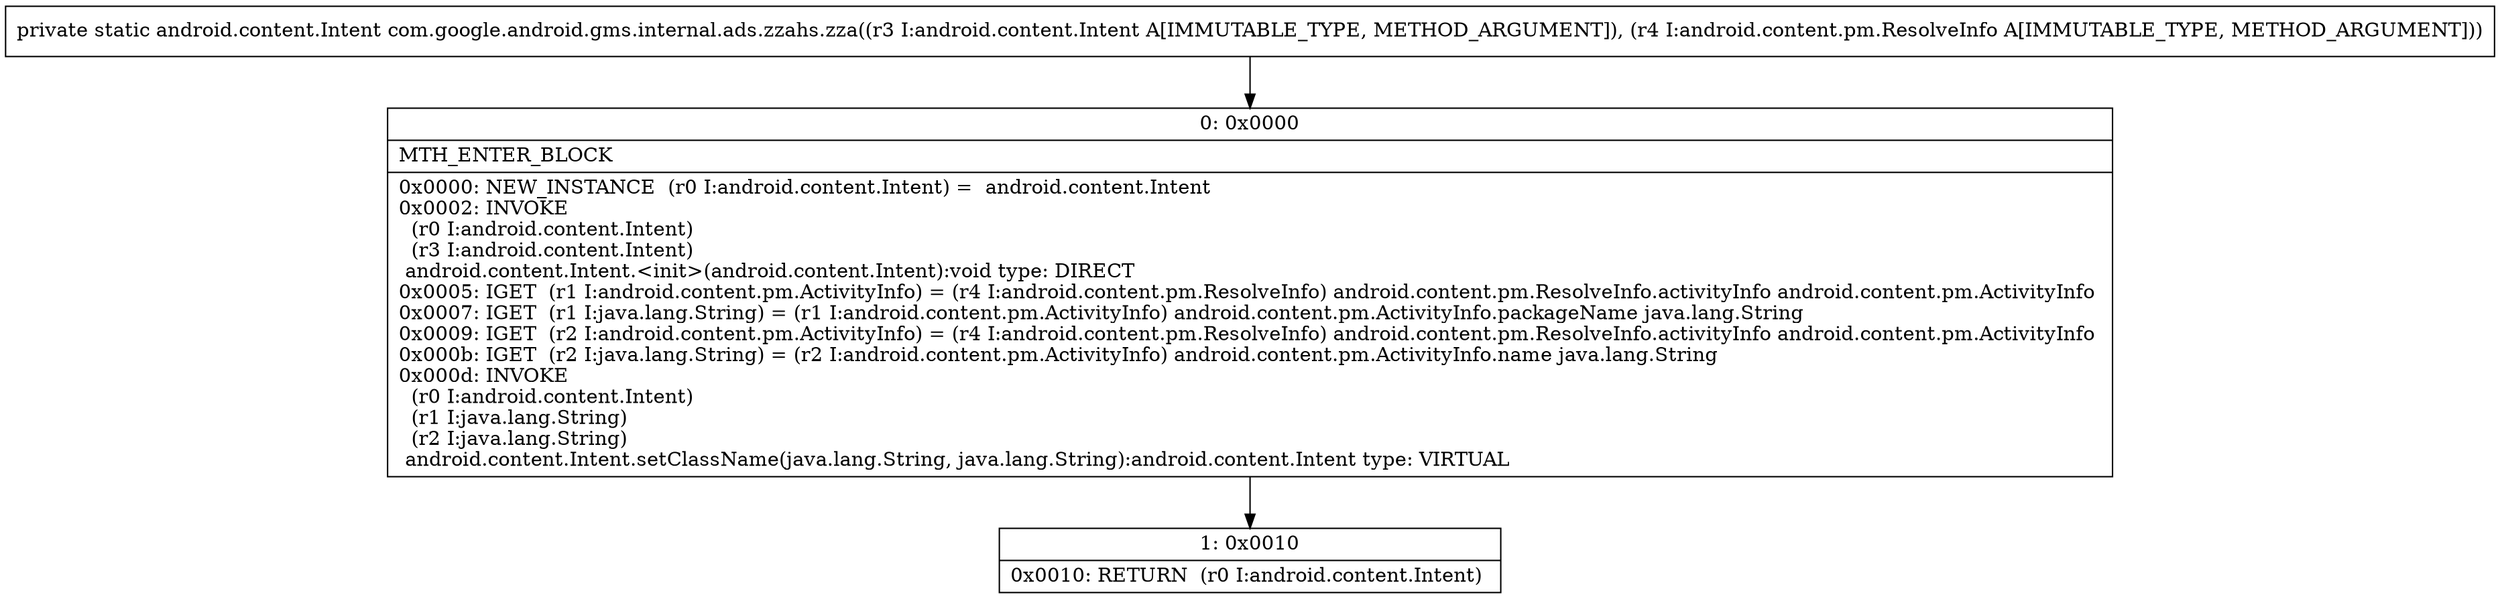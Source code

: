digraph "CFG forcom.google.android.gms.internal.ads.zzahs.zza(Landroid\/content\/Intent;Landroid\/content\/pm\/ResolveInfo;)Landroid\/content\/Intent;" {
Node_0 [shape=record,label="{0\:\ 0x0000|MTH_ENTER_BLOCK\l|0x0000: NEW_INSTANCE  (r0 I:android.content.Intent) =  android.content.Intent \l0x0002: INVOKE  \l  (r0 I:android.content.Intent)\l  (r3 I:android.content.Intent)\l android.content.Intent.\<init\>(android.content.Intent):void type: DIRECT \l0x0005: IGET  (r1 I:android.content.pm.ActivityInfo) = (r4 I:android.content.pm.ResolveInfo) android.content.pm.ResolveInfo.activityInfo android.content.pm.ActivityInfo \l0x0007: IGET  (r1 I:java.lang.String) = (r1 I:android.content.pm.ActivityInfo) android.content.pm.ActivityInfo.packageName java.lang.String \l0x0009: IGET  (r2 I:android.content.pm.ActivityInfo) = (r4 I:android.content.pm.ResolveInfo) android.content.pm.ResolveInfo.activityInfo android.content.pm.ActivityInfo \l0x000b: IGET  (r2 I:java.lang.String) = (r2 I:android.content.pm.ActivityInfo) android.content.pm.ActivityInfo.name java.lang.String \l0x000d: INVOKE  \l  (r0 I:android.content.Intent)\l  (r1 I:java.lang.String)\l  (r2 I:java.lang.String)\l android.content.Intent.setClassName(java.lang.String, java.lang.String):android.content.Intent type: VIRTUAL \l}"];
Node_1 [shape=record,label="{1\:\ 0x0010|0x0010: RETURN  (r0 I:android.content.Intent) \l}"];
MethodNode[shape=record,label="{private static android.content.Intent com.google.android.gms.internal.ads.zzahs.zza((r3 I:android.content.Intent A[IMMUTABLE_TYPE, METHOD_ARGUMENT]), (r4 I:android.content.pm.ResolveInfo A[IMMUTABLE_TYPE, METHOD_ARGUMENT])) }"];
MethodNode -> Node_0;
Node_0 -> Node_1;
}

